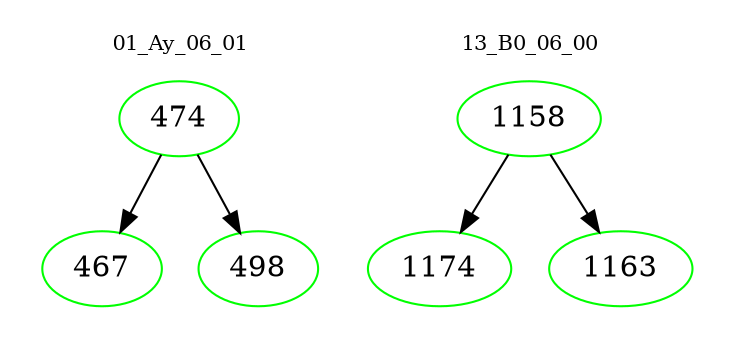 digraph{
subgraph cluster_0 {
color = white
label = "01_Ay_06_01";
fontsize=10;
T0_474 [label="474", color="green"]
T0_474 -> T0_467 [color="black"]
T0_467 [label="467", color="green"]
T0_474 -> T0_498 [color="black"]
T0_498 [label="498", color="green"]
}
subgraph cluster_1 {
color = white
label = "13_B0_06_00";
fontsize=10;
T1_1158 [label="1158", color="green"]
T1_1158 -> T1_1174 [color="black"]
T1_1174 [label="1174", color="green"]
T1_1158 -> T1_1163 [color="black"]
T1_1163 [label="1163", color="green"]
}
}
